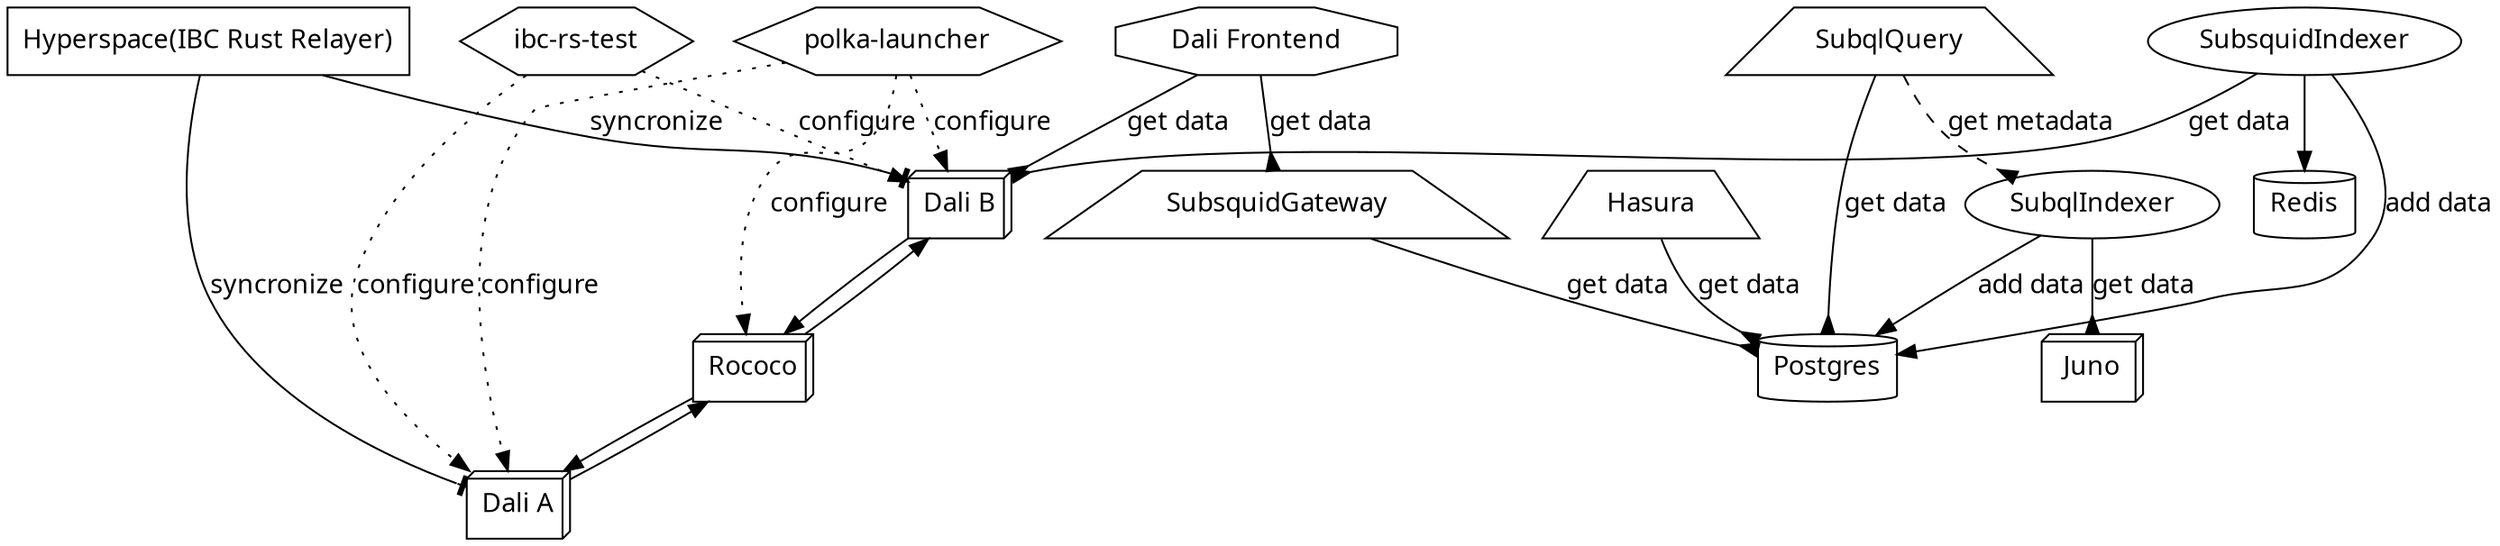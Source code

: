 digraph arion_xcvm {
    graph [fontname = "Handlee"];
    node [fontname = "Handlee"];
    edge [fontname = "Handlee"];    
    Dali [shape = box3d; label = "Dali B";];
    Rococo [shape = box3d;];
    Juno [shape = box3d;];
    sibling [shape = box3d;label = "Dali A";];
    Hasura [shape = trapezium;];
    SubqlQuery [shape = trapezium;];
    SubsquidGateway [shape = trapezium;];
    Postgres [shape = cylinder;];
    Redis [shape = cylinder;];
    dali_frontend [shape = octagon;label = "Dali Frontend";];
    hyperspace [shape = rectangle;label = "Hyperspace(IBC Rust Relayer)";];
    
    dali_frontend -> Dali [label = "get data"; arrowhead = inv;];
    dali_frontend -> SubsquidGateway [label = "get data"; arrowhead = inv;];
    Hasura -> Postgres [label = "get data"; arrowhead = inv;];
    SubqlIndexer -> Juno [label = "get data"; arrowhead = inv;];
    SubsquidIndexer -> Redis;
    SubsquidIndexer -> Postgres [label = "add data";];
    SubsquidIndexer -> Dali [label = "get data"; arrowhead = inv;];
    SubqlIndexer -> Postgres [label = "add data";];
    SubqlQuery -> Postgres [label = "get data"; arrowhead = inv;];
    SubqlQuery -> SubqlIndexer [style = dashed; label = "get metadata"; arrowhead = inv;];
    SubsquidGateway -> Postgres [label = "get data"; arrowhead = inv;];
    Dali -> Rococo;
    Rococo -> Dali;
    Rococo -> sibling;
    sibling -> Rococo;
    
    hyperspace -> Dali [label = "syncronize"; arrowhead = tee;];
    hyperspace -> sibling [label = "syncronize"; arrowhead = tee;];
    
    ibc_test [shape = hexagon;label = "ibc-rs-test";];    
    
    ibc_test -> Dali [label = "configure"; style = dotted;];
    ibc_test -> sibling [label = "configure"; style = dotted;];

    zombient  -> Dali [label = "configure"; style = dotted;];
    zombient  [shape = hexagon;label = "polka-launcher";];    
    zombient -> sibling [label = "configure"; style = dotted;];
    zombient -> Rococo [label = "configure"; style = dotted;];
}